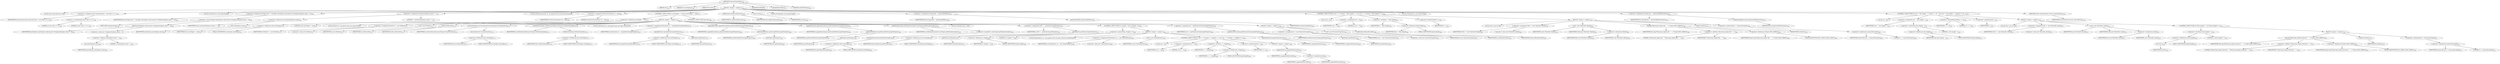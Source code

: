 digraph "removeOrphanFiles" {  
"302" [label = <(METHOD,removeOrphanFiles)<SUB>162</SUB>> ]
"25" [label = <(PARAM,this)<SUB>162</SUB>> ]
"303" [label = <(PARAM,Set nonOrphans)<SUB>162</SUB>> ]
"304" [label = <(PARAM,File toDir)<SUB>162</SUB>> ]
"305" [label = <(BLOCK,&lt;empty&gt;,&lt;empty&gt;)<SUB>162</SUB>> ]
"306" [label = <(LOCAL,int[] removedCount: int[])> ]
"307" [label = <(&lt;operator&gt;.assignment,int[] removedCount = new int[] { 0, 0 })<SUB>163</SUB>> ]
"308" [label = <(IDENTIFIER,removedCount,int[] removedCount = new int[] { 0, 0 })<SUB>163</SUB>> ]
"309" [label = <(&lt;operator&gt;.arrayInitializer,new int[] { 0, 0 })<SUB>163</SUB>> ]
"310" [label = <(LITERAL,0,new int[] { 0, 0 })<SUB>163</SUB>> ]
"311" [label = <(LITERAL,0,new int[] { 0, 0 })<SUB>163</SUB>> ]
"312" [label = <(LOCAL,String[] excls: java.lang.String[])> ]
"313" [label = <(&lt;operator&gt;.assignment,String[] excls = (String[]) nonOrphans.toArray(new String[nonOrphans.size() + 1]))<SUB>164</SUB>> ]
"314" [label = <(IDENTIFIER,excls,String[] excls = (String[]) nonOrphans.toArray(new String[nonOrphans.size() + 1]))<SUB>164</SUB>> ]
"315" [label = <(&lt;operator&gt;.cast,(String[]) nonOrphans.toArray(new String[nonOrphans.size() + 1]))<SUB>165</SUB>> ]
"316" [label = <(TYPE_REF,String[],String[])<SUB>165</SUB>> ]
"317" [label = <(toArray,nonOrphans.toArray(new String[nonOrphans.size() + 1]))<SUB>165</SUB>> ]
"318" [label = <(IDENTIFIER,nonOrphans,nonOrphans.toArray(new String[nonOrphans.size() + 1]))<SUB>165</SUB>> ]
"319" [label = <(&lt;operator&gt;.alloc,new String[nonOrphans.size() + 1])> ]
"320" [label = <(&lt;operator&gt;.addition,nonOrphans.size() + 1)<SUB>165</SUB>> ]
"321" [label = <(size,nonOrphans.size())<SUB>165</SUB>> ]
"322" [label = <(IDENTIFIER,nonOrphans,nonOrphans.size())<SUB>165</SUB>> ]
"323" [label = <(LITERAL,1,nonOrphans.size() + 1)<SUB>165</SUB>> ]
"324" [label = <(&lt;operator&gt;.assignment,excls[nonOrphans.size()] = &quot;&quot;)<SUB>167</SUB>> ]
"325" [label = <(&lt;operator&gt;.indexAccess,excls[nonOrphans.size()])<SUB>167</SUB>> ]
"326" [label = <(IDENTIFIER,excls,excls[nonOrphans.size()] = &quot;&quot;)<SUB>167</SUB>> ]
"327" [label = <(size,nonOrphans.size())<SUB>167</SUB>> ]
"328" [label = <(IDENTIFIER,nonOrphans,nonOrphans.size())<SUB>167</SUB>> ]
"329" [label = <(LITERAL,&quot;&quot;,excls[nonOrphans.size()] = &quot;&quot;)<SUB>167</SUB>> ]
"33" [label = <(LOCAL,DirectoryScanner ds: org.apache.tools.ant.DirectoryScanner)> ]
"330" [label = <(&lt;operator&gt;.assignment,DirectoryScanner ds = null)<SUB>169</SUB>> ]
"331" [label = <(IDENTIFIER,ds,DirectoryScanner ds = null)<SUB>169</SUB>> ]
"332" [label = <(LITERAL,null,DirectoryScanner ds = null)<SUB>169</SUB>> ]
"333" [label = <(CONTROL_STRUCTURE,if (syncTarget != null),if (syncTarget != null))<SUB>170</SUB>> ]
"334" [label = <(&lt;operator&gt;.notEquals,syncTarget != null)<SUB>170</SUB>> ]
"335" [label = <(&lt;operator&gt;.fieldAccess,this.syncTarget)<SUB>170</SUB>> ]
"336" [label = <(IDENTIFIER,this,syncTarget != null)<SUB>170</SUB>> ]
"337" [label = <(FIELD_IDENTIFIER,syncTarget,syncTarget)<SUB>170</SUB>> ]
"338" [label = <(LITERAL,null,syncTarget != null)<SUB>170</SUB>> ]
"339" [label = <(BLOCK,&lt;empty&gt;,&lt;empty&gt;)<SUB>170</SUB>> ]
"23" [label = <(LOCAL,FileSet fs: org.apache.tools.ant.types.FileSet)> ]
"340" [label = <(&lt;operator&gt;.assignment,FileSet fs = new FileSet())<SUB>171</SUB>> ]
"341" [label = <(IDENTIFIER,fs,FileSet fs = new FileSet())<SUB>171</SUB>> ]
"342" [label = <(&lt;operator&gt;.alloc,new FileSet())<SUB>171</SUB>> ]
"343" [label = <(&lt;init&gt;,new FileSet())<SUB>171</SUB>> ]
"22" [label = <(IDENTIFIER,fs,new FileSet())<SUB>171</SUB>> ]
"344" [label = <(setDir,setDir(toDir))<SUB>172</SUB>> ]
"345" [label = <(IDENTIFIER,fs,setDir(toDir))<SUB>172</SUB>> ]
"346" [label = <(IDENTIFIER,toDir,setDir(toDir))<SUB>172</SUB>> ]
"347" [label = <(setCaseSensitive,setCaseSensitive(syncTarget.isCaseSensitive()))<SUB>173</SUB>> ]
"348" [label = <(IDENTIFIER,fs,setCaseSensitive(syncTarget.isCaseSensitive()))<SUB>173</SUB>> ]
"349" [label = <(isCaseSensitive,isCaseSensitive())<SUB>173</SUB>> ]
"350" [label = <(&lt;operator&gt;.fieldAccess,this.syncTarget)<SUB>173</SUB>> ]
"351" [label = <(IDENTIFIER,this,isCaseSensitive())<SUB>173</SUB>> ]
"352" [label = <(FIELD_IDENTIFIER,syncTarget,syncTarget)<SUB>173</SUB>> ]
"353" [label = <(setFollowSymlinks,setFollowSymlinks(syncTarget.isFollowSymlinks()))<SUB>174</SUB>> ]
"354" [label = <(IDENTIFIER,fs,setFollowSymlinks(syncTarget.isFollowSymlinks()))<SUB>174</SUB>> ]
"355" [label = <(isFollowSymlinks,isFollowSymlinks())<SUB>174</SUB>> ]
"356" [label = <(&lt;operator&gt;.fieldAccess,this.syncTarget)<SUB>174</SUB>> ]
"357" [label = <(IDENTIFIER,this,isFollowSymlinks())<SUB>174</SUB>> ]
"358" [label = <(FIELD_IDENTIFIER,syncTarget,syncTarget)<SUB>174</SUB>> ]
"359" [label = <(LOCAL,PatternSet ps: org.apache.tools.ant.types.PatternSet)> ]
"360" [label = <(&lt;operator&gt;.assignment,PatternSet ps = mergePatterns(getProject()))<SUB>179</SUB>> ]
"361" [label = <(IDENTIFIER,ps,PatternSet ps = mergePatterns(getProject()))<SUB>179</SUB>> ]
"362" [label = <(mergePatterns,mergePatterns(getProject()))<SUB>179</SUB>> ]
"363" [label = <(&lt;operator&gt;.fieldAccess,this.syncTarget)<SUB>179</SUB>> ]
"364" [label = <(IDENTIFIER,this,mergePatterns(getProject()))<SUB>179</SUB>> ]
"365" [label = <(FIELD_IDENTIFIER,syncTarget,syncTarget)<SUB>179</SUB>> ]
"366" [label = <(getProject,getProject())<SUB>179</SUB>> ]
"24" [label = <(IDENTIFIER,this,getProject())<SUB>179</SUB>> ]
"367" [label = <(appendExcludes,appendExcludes(ps.getIncludePatterns(getProject())))<SUB>180</SUB>> ]
"368" [label = <(IDENTIFIER,fs,appendExcludes(ps.getIncludePatterns(getProject())))<SUB>180</SUB>> ]
"369" [label = <(getIncludePatterns,getIncludePatterns(getProject()))<SUB>180</SUB>> ]
"370" [label = <(IDENTIFIER,ps,getIncludePatterns(getProject()))<SUB>180</SUB>> ]
"371" [label = <(getProject,getProject())<SUB>180</SUB>> ]
"26" [label = <(IDENTIFIER,this,getProject())<SUB>180</SUB>> ]
"372" [label = <(appendIncludes,appendIncludes(ps.getExcludePatterns(getProject())))<SUB>181</SUB>> ]
"373" [label = <(IDENTIFIER,fs,appendIncludes(ps.getExcludePatterns(getProject())))<SUB>181</SUB>> ]
"374" [label = <(getExcludePatterns,getExcludePatterns(getProject()))<SUB>181</SUB>> ]
"375" [label = <(IDENTIFIER,ps,getExcludePatterns(getProject()))<SUB>181</SUB>> ]
"376" [label = <(getProject,getProject())<SUB>181</SUB>> ]
"27" [label = <(IDENTIFIER,this,getProject())<SUB>181</SUB>> ]
"377" [label = <(setDefaultexcludes,setDefaultexcludes(!syncTarget.getDefaultexcludes()))<SUB>182</SUB>> ]
"378" [label = <(IDENTIFIER,fs,setDefaultexcludes(!syncTarget.getDefaultexcludes()))<SUB>182</SUB>> ]
"379" [label = <(&lt;operator&gt;.logicalNot,!syncTarget.getDefaultexcludes())<SUB>182</SUB>> ]
"380" [label = <(getDefaultexcludes,getDefaultexcludes())<SUB>182</SUB>> ]
"381" [label = <(&lt;operator&gt;.fieldAccess,this.syncTarget)<SUB>182</SUB>> ]
"382" [label = <(IDENTIFIER,this,getDefaultexcludes())<SUB>182</SUB>> ]
"383" [label = <(FIELD_IDENTIFIER,syncTarget,syncTarget)<SUB>182</SUB>> ]
"384" [label = <(LOCAL,FileSelector[] s: ANY)> ]
"385" [label = <(&lt;operator&gt;.assignment,ANY s = getSelectors(getProject()))<SUB>187</SUB>> ]
"386" [label = <(IDENTIFIER,s,ANY s = getSelectors(getProject()))<SUB>187</SUB>> ]
"387" [label = <(getSelectors,getSelectors(getProject()))<SUB>187</SUB>> ]
"388" [label = <(&lt;operator&gt;.fieldAccess,this.syncTarget)<SUB>187</SUB>> ]
"389" [label = <(IDENTIFIER,this,getSelectors(getProject()))<SUB>187</SUB>> ]
"390" [label = <(FIELD_IDENTIFIER,syncTarget,syncTarget)<SUB>187</SUB>> ]
"391" [label = <(getProject,getProject())<SUB>187</SUB>> ]
"28" [label = <(IDENTIFIER,this,getProject())<SUB>187</SUB>> ]
"392" [label = <(CONTROL_STRUCTURE,if (s.length &gt; 0),if (s.length &gt; 0))<SUB>188</SUB>> ]
"393" [label = <(&lt;operator&gt;.greaterThan,s.length &gt; 0)<SUB>188</SUB>> ]
"394" [label = <(&lt;operator&gt;.fieldAccess,s.length)<SUB>188</SUB>> ]
"395" [label = <(IDENTIFIER,s,s.length &gt; 0)<SUB>188</SUB>> ]
"396" [label = <(FIELD_IDENTIFIER,length,length)<SUB>188</SUB>> ]
"397" [label = <(LITERAL,0,s.length &gt; 0)<SUB>188</SUB>> ]
"398" [label = <(BLOCK,&lt;empty&gt;,&lt;empty&gt;)<SUB>188</SUB>> ]
"30" [label = <(LOCAL,NoneSelector ns: org.apache.tools.ant.types.selectors.NoneSelector)> ]
"399" [label = <(&lt;operator&gt;.assignment,NoneSelector ns = new NoneSelector())<SUB>189</SUB>> ]
"400" [label = <(IDENTIFIER,ns,NoneSelector ns = new NoneSelector())<SUB>189</SUB>> ]
"401" [label = <(&lt;operator&gt;.alloc,new NoneSelector())<SUB>189</SUB>> ]
"402" [label = <(&lt;init&gt;,new NoneSelector())<SUB>189</SUB>> ]
"29" [label = <(IDENTIFIER,ns,new NoneSelector())<SUB>189</SUB>> ]
"403" [label = <(CONTROL_STRUCTURE,for (int i = 0; Some(i &lt; s.length); i++),for (int i = 0; Some(i &lt; s.length); i++))<SUB>190</SUB>> ]
"404" [label = <(LOCAL,int i: int)> ]
"405" [label = <(&lt;operator&gt;.assignment,int i = 0)<SUB>190</SUB>> ]
"406" [label = <(IDENTIFIER,i,int i = 0)<SUB>190</SUB>> ]
"407" [label = <(LITERAL,0,int i = 0)<SUB>190</SUB>> ]
"408" [label = <(&lt;operator&gt;.lessThan,i &lt; s.length)<SUB>190</SUB>> ]
"409" [label = <(IDENTIFIER,i,i &lt; s.length)<SUB>190</SUB>> ]
"410" [label = <(&lt;operator&gt;.fieldAccess,s.length)<SUB>190</SUB>> ]
"411" [label = <(IDENTIFIER,s,i &lt; s.length)<SUB>190</SUB>> ]
"412" [label = <(FIELD_IDENTIFIER,length,length)<SUB>190</SUB>> ]
"413" [label = <(&lt;operator&gt;.postIncrement,i++)<SUB>190</SUB>> ]
"414" [label = <(IDENTIFIER,i,i++)<SUB>190</SUB>> ]
"415" [label = <(BLOCK,&lt;empty&gt;,&lt;empty&gt;)<SUB>190</SUB>> ]
"416" [label = <(appendSelector,appendSelector(s[i]))<SUB>191</SUB>> ]
"417" [label = <(IDENTIFIER,ns,appendSelector(s[i]))<SUB>191</SUB>> ]
"418" [label = <(&lt;operator&gt;.indexAccess,s[i])<SUB>191</SUB>> ]
"419" [label = <(IDENTIFIER,s,appendSelector(s[i]))<SUB>191</SUB>> ]
"420" [label = <(IDENTIFIER,i,appendSelector(s[i]))<SUB>191</SUB>> ]
"421" [label = <(appendSelector,appendSelector(ns))<SUB>193</SUB>> ]
"422" [label = <(IDENTIFIER,fs,appendSelector(ns))<SUB>193</SUB>> ]
"423" [label = <(IDENTIFIER,ns,appendSelector(ns))<SUB>193</SUB>> ]
"424" [label = <(&lt;operator&gt;.assignment,ds = getDirectoryScanner(getProject()))<SUB>195</SUB>> ]
"425" [label = <(IDENTIFIER,ds,ds = getDirectoryScanner(getProject()))<SUB>195</SUB>> ]
"426" [label = <(getDirectoryScanner,getDirectoryScanner(getProject()))<SUB>195</SUB>> ]
"427" [label = <(IDENTIFIER,fs,getDirectoryScanner(getProject()))<SUB>195</SUB>> ]
"428" [label = <(getProject,getProject())<SUB>195</SUB>> ]
"31" [label = <(IDENTIFIER,this,getProject())<SUB>195</SUB>> ]
"429" [label = <(CONTROL_STRUCTURE,else,else)<SUB>196</SUB>> ]
"430" [label = <(BLOCK,&lt;empty&gt;,&lt;empty&gt;)<SUB>196</SUB>> ]
"431" [label = <(&lt;operator&gt;.assignment,ds = new DirectoryScanner())<SUB>197</SUB>> ]
"432" [label = <(IDENTIFIER,ds,ds = new DirectoryScanner())<SUB>197</SUB>> ]
"433" [label = <(&lt;operator&gt;.alloc,new DirectoryScanner())<SUB>197</SUB>> ]
"434" [label = <(&lt;init&gt;,new DirectoryScanner())<SUB>197</SUB>> ]
"32" [label = <(IDENTIFIER,ds,new DirectoryScanner())<SUB>197</SUB>> ]
"435" [label = <(setBasedir,setBasedir(toDir))<SUB>198</SUB>> ]
"436" [label = <(IDENTIFIER,ds,setBasedir(toDir))<SUB>198</SUB>> ]
"437" [label = <(IDENTIFIER,toDir,setBasedir(toDir))<SUB>198</SUB>> ]
"438" [label = <(addExcludes,addExcludes(excls))<SUB>200</SUB>> ]
"439" [label = <(IDENTIFIER,ds,addExcludes(excls))<SUB>200</SUB>> ]
"440" [label = <(IDENTIFIER,excls,addExcludes(excls))<SUB>200</SUB>> ]
"441" [label = <(scan,scan())<SUB>202</SUB>> ]
"442" [label = <(IDENTIFIER,ds,scan())<SUB>202</SUB>> ]
"443" [label = <(LOCAL,String[] files: java.lang.String[])> ]
"444" [label = <(&lt;operator&gt;.assignment,String[] files = getIncludedFiles())<SUB>203</SUB>> ]
"445" [label = <(IDENTIFIER,files,String[] files = getIncludedFiles())<SUB>203</SUB>> ]
"446" [label = <(getIncludedFiles,getIncludedFiles())<SUB>203</SUB>> ]
"447" [label = <(IDENTIFIER,ds,getIncludedFiles())<SUB>203</SUB>> ]
"448" [label = <(CONTROL_STRUCTURE,for (int i = 0; Some(i &lt; files.length); i++),for (int i = 0; Some(i &lt; files.length); i++))<SUB>204</SUB>> ]
"449" [label = <(LOCAL,int i: int)> ]
"450" [label = <(&lt;operator&gt;.assignment,int i = 0)<SUB>204</SUB>> ]
"451" [label = <(IDENTIFIER,i,int i = 0)<SUB>204</SUB>> ]
"452" [label = <(LITERAL,0,int i = 0)<SUB>204</SUB>> ]
"453" [label = <(&lt;operator&gt;.lessThan,i &lt; files.length)<SUB>204</SUB>> ]
"454" [label = <(IDENTIFIER,i,i &lt; files.length)<SUB>204</SUB>> ]
"455" [label = <(&lt;operator&gt;.fieldAccess,files.length)<SUB>204</SUB>> ]
"456" [label = <(IDENTIFIER,files,i &lt; files.length)<SUB>204</SUB>> ]
"457" [label = <(FIELD_IDENTIFIER,length,length)<SUB>204</SUB>> ]
"458" [label = <(&lt;operator&gt;.postIncrement,i++)<SUB>204</SUB>> ]
"459" [label = <(IDENTIFIER,i,i++)<SUB>204</SUB>> ]
"460" [label = <(BLOCK,&lt;empty&gt;,&lt;empty&gt;)<SUB>204</SUB>> ]
"35" [label = <(LOCAL,File f: java.io.File)> ]
"461" [label = <(&lt;operator&gt;.assignment,File f = new File(toDir, files[i]))<SUB>205</SUB>> ]
"462" [label = <(IDENTIFIER,f,File f = new File(toDir, files[i]))<SUB>205</SUB>> ]
"463" [label = <(&lt;operator&gt;.alloc,new File(toDir, files[i]))<SUB>205</SUB>> ]
"464" [label = <(&lt;init&gt;,new File(toDir, files[i]))<SUB>205</SUB>> ]
"34" [label = <(IDENTIFIER,f,new File(toDir, files[i]))<SUB>205</SUB>> ]
"465" [label = <(IDENTIFIER,toDir,new File(toDir, files[i]))<SUB>205</SUB>> ]
"466" [label = <(&lt;operator&gt;.indexAccess,files[i])<SUB>205</SUB>> ]
"467" [label = <(IDENTIFIER,files,new File(toDir, files[i]))<SUB>205</SUB>> ]
"468" [label = <(IDENTIFIER,i,new File(toDir, files[i]))<SUB>205</SUB>> ]
"469" [label = <(log,log(&quot;Removing orphan file: &quot; + f, Project.MSG_DEBUG))<SUB>206</SUB>> ]
"36" [label = <(IDENTIFIER,this,log(&quot;Removing orphan file: &quot; + f, Project.MSG_DEBUG))<SUB>206</SUB>> ]
"470" [label = <(&lt;operator&gt;.addition,&quot;Removing orphan file: &quot; + f)<SUB>206</SUB>> ]
"471" [label = <(LITERAL,&quot;Removing orphan file: &quot;,&quot;Removing orphan file: &quot; + f)<SUB>206</SUB>> ]
"472" [label = <(IDENTIFIER,f,&quot;Removing orphan file: &quot; + f)<SUB>206</SUB>> ]
"473" [label = <(&lt;operator&gt;.fieldAccess,Project.MSG_DEBUG)<SUB>206</SUB>> ]
"474" [label = <(IDENTIFIER,Project,log(&quot;Removing orphan file: &quot; + f, Project.MSG_DEBUG))<SUB>206</SUB>> ]
"475" [label = <(FIELD_IDENTIFIER,MSG_DEBUG,MSG_DEBUG)<SUB>206</SUB>> ]
"476" [label = <(delete,f.delete())<SUB>207</SUB>> ]
"477" [label = <(IDENTIFIER,f,f.delete())<SUB>207</SUB>> ]
"478" [label = <(&lt;operator&gt;.preIncrement,++removedCount[1])<SUB>208</SUB>> ]
"479" [label = <(&lt;operator&gt;.indexAccess,removedCount[1])<SUB>208</SUB>> ]
"480" [label = <(IDENTIFIER,removedCount,++removedCount[1])<SUB>208</SUB>> ]
"481" [label = <(LITERAL,1,++removedCount[1])<SUB>208</SUB>> ]
"482" [label = <(LOCAL,String[] dirs: java.lang.String[])> ]
"483" [label = <(&lt;operator&gt;.assignment,String[] dirs = getIncludedDirectories())<SUB>210</SUB>> ]
"484" [label = <(IDENTIFIER,dirs,String[] dirs = getIncludedDirectories())<SUB>210</SUB>> ]
"485" [label = <(getIncludedDirectories,getIncludedDirectories())<SUB>210</SUB>> ]
"486" [label = <(IDENTIFIER,ds,getIncludedDirectories())<SUB>210</SUB>> ]
"487" [label = <(CONTROL_STRUCTURE,for (int i = dirs.length - 1; Some(i &gt;= 0); --i),for (int i = dirs.length - 1; Some(i &gt;= 0); --i))<SUB>216</SUB>> ]
"488" [label = <(LOCAL,int i: int)> ]
"489" [label = <(&lt;operator&gt;.assignment,int i = dirs.length - 1)<SUB>216</SUB>> ]
"490" [label = <(IDENTIFIER,i,int i = dirs.length - 1)<SUB>216</SUB>> ]
"491" [label = <(&lt;operator&gt;.subtraction,dirs.length - 1)<SUB>216</SUB>> ]
"492" [label = <(&lt;operator&gt;.fieldAccess,dirs.length)<SUB>216</SUB>> ]
"493" [label = <(IDENTIFIER,dirs,dirs.length - 1)<SUB>216</SUB>> ]
"494" [label = <(FIELD_IDENTIFIER,length,length)<SUB>216</SUB>> ]
"495" [label = <(LITERAL,1,dirs.length - 1)<SUB>216</SUB>> ]
"496" [label = <(&lt;operator&gt;.greaterEqualsThan,i &gt;= 0)<SUB>216</SUB>> ]
"497" [label = <(IDENTIFIER,i,i &gt;= 0)<SUB>216</SUB>> ]
"498" [label = <(LITERAL,0,i &gt;= 0)<SUB>216</SUB>> ]
"499" [label = <(&lt;operator&gt;.preDecrement,--i)<SUB>216</SUB>> ]
"500" [label = <(IDENTIFIER,i,--i)<SUB>216</SUB>> ]
"501" [label = <(BLOCK,&lt;empty&gt;,&lt;empty&gt;)<SUB>216</SUB>> ]
"38" [label = <(LOCAL,File f: java.io.File)> ]
"502" [label = <(&lt;operator&gt;.assignment,File f = new File(toDir, dirs[i]))<SUB>217</SUB>> ]
"503" [label = <(IDENTIFIER,f,File f = new File(toDir, dirs[i]))<SUB>217</SUB>> ]
"504" [label = <(&lt;operator&gt;.alloc,new File(toDir, dirs[i]))<SUB>217</SUB>> ]
"505" [label = <(&lt;init&gt;,new File(toDir, dirs[i]))<SUB>217</SUB>> ]
"37" [label = <(IDENTIFIER,f,new File(toDir, dirs[i]))<SUB>217</SUB>> ]
"506" [label = <(IDENTIFIER,toDir,new File(toDir, dirs[i]))<SUB>217</SUB>> ]
"507" [label = <(&lt;operator&gt;.indexAccess,dirs[i])<SUB>217</SUB>> ]
"508" [label = <(IDENTIFIER,dirs,new File(toDir, dirs[i]))<SUB>217</SUB>> ]
"509" [label = <(IDENTIFIER,i,new File(toDir, dirs[i]))<SUB>217</SUB>> ]
"510" [label = <(CONTROL_STRUCTURE,if (f.list().length &lt; 1),if (f.list().length &lt; 1))<SUB>218</SUB>> ]
"511" [label = <(&lt;operator&gt;.lessThan,f.list().length &lt; 1)<SUB>218</SUB>> ]
"512" [label = <(&lt;operator&gt;.fieldAccess,f.list().length)<SUB>218</SUB>> ]
"513" [label = <(list,f.list())<SUB>218</SUB>> ]
"514" [label = <(IDENTIFIER,f,f.list())<SUB>218</SUB>> ]
"515" [label = <(FIELD_IDENTIFIER,length,length)<SUB>218</SUB>> ]
"516" [label = <(LITERAL,1,f.list().length &lt; 1)<SUB>218</SUB>> ]
"517" [label = <(BLOCK,&lt;empty&gt;,&lt;empty&gt;)<SUB>218</SUB>> ]
"518" [label = <(log,log(&quot;Removing orphan directory: &quot; + f, Project.MSG_DEBUG))<SUB>219</SUB>> ]
"39" [label = <(IDENTIFIER,this,log(&quot;Removing orphan directory: &quot; + f, Project.MSG_DEBUG))<SUB>219</SUB>> ]
"519" [label = <(&lt;operator&gt;.addition,&quot;Removing orphan directory: &quot; + f)<SUB>219</SUB>> ]
"520" [label = <(LITERAL,&quot;Removing orphan directory: &quot;,&quot;Removing orphan directory: &quot; + f)<SUB>219</SUB>> ]
"521" [label = <(IDENTIFIER,f,&quot;Removing orphan directory: &quot; + f)<SUB>219</SUB>> ]
"522" [label = <(&lt;operator&gt;.fieldAccess,Project.MSG_DEBUG)<SUB>219</SUB>> ]
"523" [label = <(IDENTIFIER,Project,log(&quot;Removing orphan directory: &quot; + f, Project.MSG_DEBUG))<SUB>219</SUB>> ]
"524" [label = <(FIELD_IDENTIFIER,MSG_DEBUG,MSG_DEBUG)<SUB>219</SUB>> ]
"525" [label = <(delete,f.delete())<SUB>220</SUB>> ]
"526" [label = <(IDENTIFIER,f,f.delete())<SUB>220</SUB>> ]
"527" [label = <(&lt;operator&gt;.preIncrement,++removedCount[0])<SUB>221</SUB>> ]
"528" [label = <(&lt;operator&gt;.indexAccess,removedCount[0])<SUB>221</SUB>> ]
"529" [label = <(IDENTIFIER,removedCount,++removedCount[0])<SUB>221</SUB>> ]
"530" [label = <(LITERAL,0,++removedCount[0])<SUB>221</SUB>> ]
"531" [label = <(RETURN,return removedCount;,return removedCount;)<SUB>224</SUB>> ]
"532" [label = <(IDENTIFIER,removedCount,return removedCount;)<SUB>224</SUB>> ]
"533" [label = <(MODIFIER,PRIVATE)> ]
"534" [label = <(MODIFIER,VIRTUAL)> ]
"535" [label = <(METHOD_RETURN,int[])<SUB>162</SUB>> ]
  "302" -> "25" 
  "302" -> "303" 
  "302" -> "304" 
  "302" -> "305" 
  "302" -> "533" 
  "302" -> "534" 
  "302" -> "535" 
  "305" -> "306" 
  "305" -> "307" 
  "305" -> "312" 
  "305" -> "313" 
  "305" -> "324" 
  "305" -> "33" 
  "305" -> "330" 
  "305" -> "333" 
  "305" -> "438" 
  "305" -> "441" 
  "305" -> "443" 
  "305" -> "444" 
  "305" -> "448" 
  "305" -> "482" 
  "305" -> "483" 
  "305" -> "487" 
  "305" -> "531" 
  "307" -> "308" 
  "307" -> "309" 
  "309" -> "310" 
  "309" -> "311" 
  "313" -> "314" 
  "313" -> "315" 
  "315" -> "316" 
  "315" -> "317" 
  "317" -> "318" 
  "317" -> "319" 
  "319" -> "320" 
  "320" -> "321" 
  "320" -> "323" 
  "321" -> "322" 
  "324" -> "325" 
  "324" -> "329" 
  "325" -> "326" 
  "325" -> "327" 
  "327" -> "328" 
  "330" -> "331" 
  "330" -> "332" 
  "333" -> "334" 
  "333" -> "339" 
  "333" -> "429" 
  "334" -> "335" 
  "334" -> "338" 
  "335" -> "336" 
  "335" -> "337" 
  "339" -> "23" 
  "339" -> "340" 
  "339" -> "343" 
  "339" -> "344" 
  "339" -> "347" 
  "339" -> "353" 
  "339" -> "359" 
  "339" -> "360" 
  "339" -> "367" 
  "339" -> "372" 
  "339" -> "377" 
  "339" -> "384" 
  "339" -> "385" 
  "339" -> "392" 
  "339" -> "424" 
  "340" -> "341" 
  "340" -> "342" 
  "343" -> "22" 
  "344" -> "345" 
  "344" -> "346" 
  "347" -> "348" 
  "347" -> "349" 
  "349" -> "350" 
  "350" -> "351" 
  "350" -> "352" 
  "353" -> "354" 
  "353" -> "355" 
  "355" -> "356" 
  "356" -> "357" 
  "356" -> "358" 
  "360" -> "361" 
  "360" -> "362" 
  "362" -> "363" 
  "362" -> "366" 
  "363" -> "364" 
  "363" -> "365" 
  "366" -> "24" 
  "367" -> "368" 
  "367" -> "369" 
  "369" -> "370" 
  "369" -> "371" 
  "371" -> "26" 
  "372" -> "373" 
  "372" -> "374" 
  "374" -> "375" 
  "374" -> "376" 
  "376" -> "27" 
  "377" -> "378" 
  "377" -> "379" 
  "379" -> "380" 
  "380" -> "381" 
  "381" -> "382" 
  "381" -> "383" 
  "385" -> "386" 
  "385" -> "387" 
  "387" -> "388" 
  "387" -> "391" 
  "388" -> "389" 
  "388" -> "390" 
  "391" -> "28" 
  "392" -> "393" 
  "392" -> "398" 
  "393" -> "394" 
  "393" -> "397" 
  "394" -> "395" 
  "394" -> "396" 
  "398" -> "30" 
  "398" -> "399" 
  "398" -> "402" 
  "398" -> "403" 
  "398" -> "421" 
  "399" -> "400" 
  "399" -> "401" 
  "402" -> "29" 
  "403" -> "404" 
  "403" -> "405" 
  "403" -> "408" 
  "403" -> "413" 
  "403" -> "415" 
  "405" -> "406" 
  "405" -> "407" 
  "408" -> "409" 
  "408" -> "410" 
  "410" -> "411" 
  "410" -> "412" 
  "413" -> "414" 
  "415" -> "416" 
  "416" -> "417" 
  "416" -> "418" 
  "418" -> "419" 
  "418" -> "420" 
  "421" -> "422" 
  "421" -> "423" 
  "424" -> "425" 
  "424" -> "426" 
  "426" -> "427" 
  "426" -> "428" 
  "428" -> "31" 
  "429" -> "430" 
  "430" -> "431" 
  "430" -> "434" 
  "430" -> "435" 
  "431" -> "432" 
  "431" -> "433" 
  "434" -> "32" 
  "435" -> "436" 
  "435" -> "437" 
  "438" -> "439" 
  "438" -> "440" 
  "441" -> "442" 
  "444" -> "445" 
  "444" -> "446" 
  "446" -> "447" 
  "448" -> "449" 
  "448" -> "450" 
  "448" -> "453" 
  "448" -> "458" 
  "448" -> "460" 
  "450" -> "451" 
  "450" -> "452" 
  "453" -> "454" 
  "453" -> "455" 
  "455" -> "456" 
  "455" -> "457" 
  "458" -> "459" 
  "460" -> "35" 
  "460" -> "461" 
  "460" -> "464" 
  "460" -> "469" 
  "460" -> "476" 
  "460" -> "478" 
  "461" -> "462" 
  "461" -> "463" 
  "464" -> "34" 
  "464" -> "465" 
  "464" -> "466" 
  "466" -> "467" 
  "466" -> "468" 
  "469" -> "36" 
  "469" -> "470" 
  "469" -> "473" 
  "470" -> "471" 
  "470" -> "472" 
  "473" -> "474" 
  "473" -> "475" 
  "476" -> "477" 
  "478" -> "479" 
  "479" -> "480" 
  "479" -> "481" 
  "483" -> "484" 
  "483" -> "485" 
  "485" -> "486" 
  "487" -> "488" 
  "487" -> "489" 
  "487" -> "496" 
  "487" -> "499" 
  "487" -> "501" 
  "489" -> "490" 
  "489" -> "491" 
  "491" -> "492" 
  "491" -> "495" 
  "492" -> "493" 
  "492" -> "494" 
  "496" -> "497" 
  "496" -> "498" 
  "499" -> "500" 
  "501" -> "38" 
  "501" -> "502" 
  "501" -> "505" 
  "501" -> "510" 
  "502" -> "503" 
  "502" -> "504" 
  "505" -> "37" 
  "505" -> "506" 
  "505" -> "507" 
  "507" -> "508" 
  "507" -> "509" 
  "510" -> "511" 
  "510" -> "517" 
  "511" -> "512" 
  "511" -> "516" 
  "512" -> "513" 
  "512" -> "515" 
  "513" -> "514" 
  "517" -> "518" 
  "517" -> "525" 
  "517" -> "527" 
  "518" -> "39" 
  "518" -> "519" 
  "518" -> "522" 
  "519" -> "520" 
  "519" -> "521" 
  "522" -> "523" 
  "522" -> "524" 
  "525" -> "526" 
  "527" -> "528" 
  "528" -> "529" 
  "528" -> "530" 
  "531" -> "532" 
}
